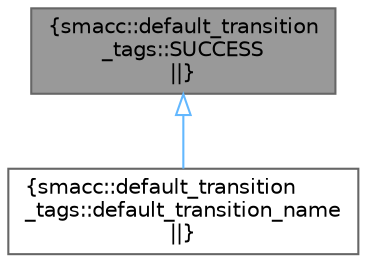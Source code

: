 digraph "smacc::default_transition_tags::SUCCESS"
{
 // LATEX_PDF_SIZE
  bgcolor="transparent";
  edge [fontname=Helvetica,fontsize=10,labelfontname=Helvetica,labelfontsize=10];
  node [fontname=Helvetica,fontsize=10,shape=box,height=0.2,width=0.4];
  Node1 [label="{smacc::default_transition\l_tags::SUCCESS\n||}",height=0.2,width=0.4,color="gray40", fillcolor="grey60", style="filled", fontcolor="black",tooltip=" "];
  Node1 -> Node2 [dir="back",color="steelblue1",style="solid",arrowtail="onormal"];
  Node2 [label="{smacc::default_transition\l_tags::default_transition_name\n||}",height=0.2,width=0.4,color="gray40", fillcolor="white", style="filled",URL="$structsmacc_1_1default__transition__tags_1_1default__transition__name.html",tooltip=" "];
}
